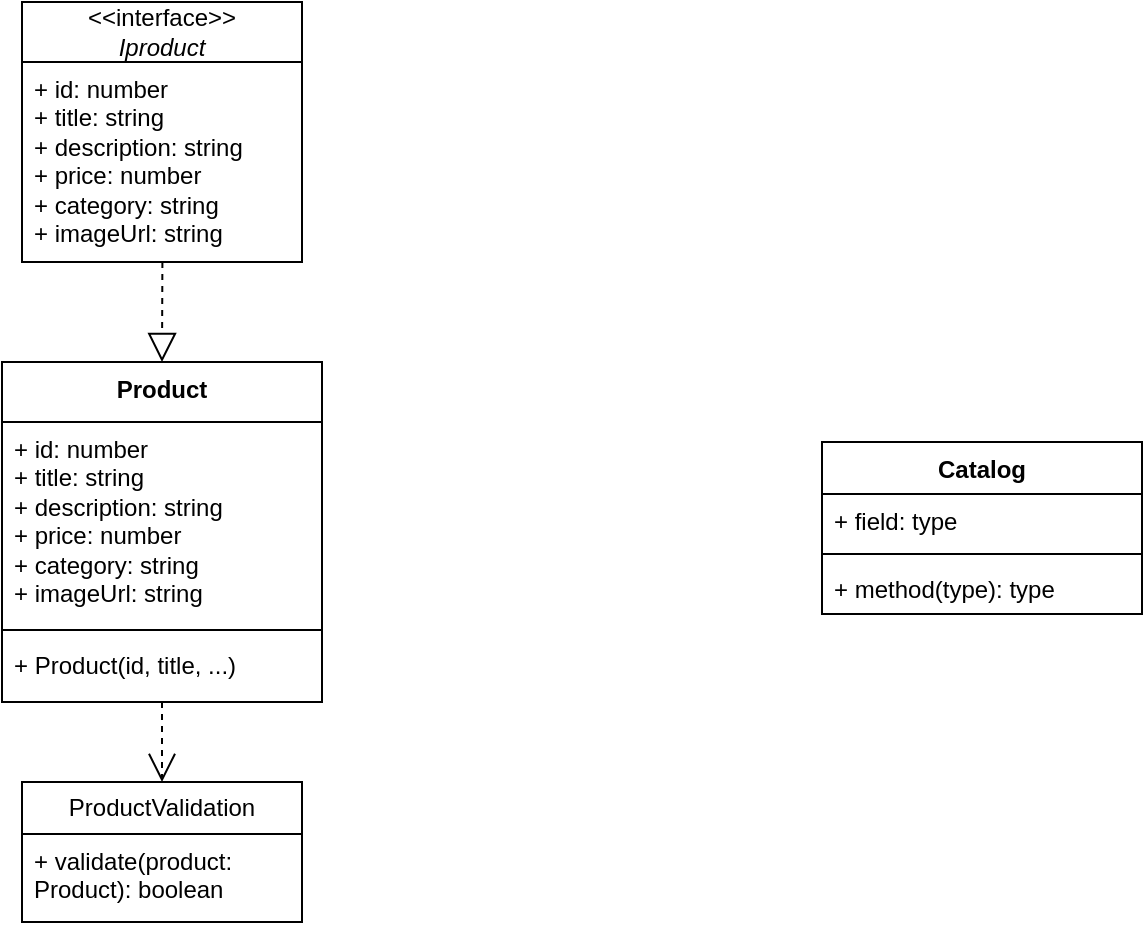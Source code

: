 <mxfile version="26.1.1">
  <diagram id="C5RBs43oDa-KdzZeNtuy" name="Page-1">
    <mxGraphModel dx="1252" dy="694" grid="1" gridSize="10" guides="1" tooltips="1" connect="1" arrows="1" fold="1" page="1" pageScale="1" pageWidth="827" pageHeight="1169" math="0" shadow="0">
      <root>
        <mxCell id="WIyWlLk6GJQsqaUBKTNV-0" />
        <mxCell id="WIyWlLk6GJQsqaUBKTNV-1" parent="WIyWlLk6GJQsqaUBKTNV-0" />
        <mxCell id="tQFKS00_oduW0Jc1y8v0-0" value="Product" style="swimlane;fontStyle=1;align=center;verticalAlign=top;childLayout=stackLayout;horizontal=1;startSize=30;horizontalStack=0;resizeParent=1;resizeParentMax=0;resizeLast=0;collapsible=1;marginBottom=0;whiteSpace=wrap;html=1;" parent="WIyWlLk6GJQsqaUBKTNV-1" vertex="1">
          <mxGeometry x="40" y="190" width="160" height="170" as="geometry" />
        </mxCell>
        <mxCell id="tQFKS00_oduW0Jc1y8v0-1" value="+ id: number&lt;div&gt;+ title: string&lt;/div&gt;&lt;div&gt;+ description: string&lt;/div&gt;&lt;div&gt;+ price: number&lt;/div&gt;&lt;div&gt;+ category: string&lt;/div&gt;&lt;div&gt;+ imageUrl: string&lt;/div&gt;" style="text;strokeColor=none;fillColor=none;align=left;verticalAlign=top;spacingLeft=4;spacingRight=4;overflow=hidden;rotatable=0;points=[[0,0.5],[1,0.5]];portConstraint=eastwest;whiteSpace=wrap;html=1;" parent="tQFKS00_oduW0Jc1y8v0-0" vertex="1">
          <mxGeometry y="30" width="160" height="100" as="geometry" />
        </mxCell>
        <mxCell id="tQFKS00_oduW0Jc1y8v0-2" value="" style="line;strokeWidth=1;fillColor=none;align=left;verticalAlign=middle;spacingTop=-1;spacingLeft=3;spacingRight=3;rotatable=0;labelPosition=right;points=[];portConstraint=eastwest;strokeColor=inherit;" parent="tQFKS00_oduW0Jc1y8v0-0" vertex="1">
          <mxGeometry y="130" width="160" height="8" as="geometry" />
        </mxCell>
        <mxCell id="tQFKS00_oduW0Jc1y8v0-3" value="+ Product(id, title, ...)" style="text;strokeColor=none;fillColor=none;align=left;verticalAlign=top;spacingLeft=4;spacingRight=4;overflow=hidden;rotatable=0;points=[[0,0.5],[1,0.5]];portConstraint=eastwest;whiteSpace=wrap;html=1;" parent="tQFKS00_oduW0Jc1y8v0-0" vertex="1">
          <mxGeometry y="138" width="160" height="32" as="geometry" />
        </mxCell>
        <mxCell id="9Usvq4WekDY3tyAzM1Kp-8" value="ProductValidation" style="swimlane;fontStyle=0;childLayout=stackLayout;horizontal=1;startSize=26;fillColor=none;horizontalStack=0;resizeParent=1;resizeParentMax=0;resizeLast=0;collapsible=1;marginBottom=0;whiteSpace=wrap;html=1;" parent="WIyWlLk6GJQsqaUBKTNV-1" vertex="1">
          <mxGeometry x="50" y="400" width="140" height="70" as="geometry" />
        </mxCell>
        <mxCell id="9Usvq4WekDY3tyAzM1Kp-9" value="+ validate(product: Product): boolean&lt;div&gt;&lt;br&gt;&lt;/div&gt;" style="text;strokeColor=none;fillColor=none;align=left;verticalAlign=top;spacingLeft=4;spacingRight=4;overflow=hidden;rotatable=0;points=[[0,0.5],[1,0.5]];portConstraint=eastwest;whiteSpace=wrap;html=1;" parent="9Usvq4WekDY3tyAzM1Kp-8" vertex="1">
          <mxGeometry y="26" width="140" height="44" as="geometry" />
        </mxCell>
        <mxCell id="NhRFQMFeouwAoO4pWgkO-2" value="&amp;lt;&amp;lt;interface&amp;gt;&amp;gt;&lt;div&gt;&lt;i&gt;Iproduct&lt;/i&gt;&lt;/div&gt;" style="swimlane;fontStyle=0;childLayout=stackLayout;horizontal=1;startSize=30;fillColor=none;horizontalStack=0;resizeParent=1;resizeParentMax=0;resizeLast=0;collapsible=1;marginBottom=0;whiteSpace=wrap;html=1;" vertex="1" parent="WIyWlLk6GJQsqaUBKTNV-1">
          <mxGeometry x="50" y="10" width="140" height="130" as="geometry" />
        </mxCell>
        <mxCell id="NhRFQMFeouwAoO4pWgkO-3" value="+ id: number&lt;div&gt;+ title: string&lt;/div&gt;&lt;div&gt;+ description: string&lt;/div&gt;&lt;div&gt;+ price: number&lt;/div&gt;&lt;div&gt;+ category: string&lt;/div&gt;&lt;div&gt;+ imageUrl: string&lt;/div&gt;" style="text;strokeColor=none;fillColor=none;align=left;verticalAlign=top;spacingLeft=4;spacingRight=4;overflow=hidden;rotatable=0;points=[[0,0.5],[1,0.5]];portConstraint=eastwest;whiteSpace=wrap;html=1;" vertex="1" parent="NhRFQMFeouwAoO4pWgkO-2">
          <mxGeometry y="30" width="140" height="100" as="geometry" />
        </mxCell>
        <mxCell id="NhRFQMFeouwAoO4pWgkO-9" value="" style="endArrow=block;dashed=1;endFill=0;endSize=12;html=1;rounded=0;exitX=0.443;exitY=0.016;exitDx=0;exitDy=0;exitPerimeter=0;entryX=0.5;entryY=0;entryDx=0;entryDy=0;" edge="1" parent="WIyWlLk6GJQsqaUBKTNV-1" target="tQFKS00_oduW0Jc1y8v0-0">
          <mxGeometry width="160" relative="1" as="geometry">
            <mxPoint x="120.2" y="140.0" as="sourcePoint" />
            <mxPoint x="120" y="180" as="targetPoint" />
            <Array as="points" />
          </mxGeometry>
        </mxCell>
        <mxCell id="9Usvq4WekDY3tyAzM1Kp-12" value="" style="endArrow=open;endSize=12;dashed=1;html=1;rounded=0;entryX=0.5;entryY=0;entryDx=0;entryDy=0;" parent="WIyWlLk6GJQsqaUBKTNV-1" target="9Usvq4WekDY3tyAzM1Kp-8" edge="1">
          <mxGeometry width="160" relative="1" as="geometry">
            <mxPoint x="120" y="360" as="sourcePoint" />
            <mxPoint x="160" y="390" as="targetPoint" />
            <Array as="points">
              <mxPoint x="120" y="390" />
            </Array>
          </mxGeometry>
        </mxCell>
        <mxCell id="NhRFQMFeouwAoO4pWgkO-10" value="Catalog" style="swimlane;fontStyle=1;align=center;verticalAlign=top;childLayout=stackLayout;horizontal=1;startSize=26;horizontalStack=0;resizeParent=1;resizeParentMax=0;resizeLast=0;collapsible=1;marginBottom=0;whiteSpace=wrap;html=1;" vertex="1" parent="WIyWlLk6GJQsqaUBKTNV-1">
          <mxGeometry x="450" y="230" width="160" height="86" as="geometry" />
        </mxCell>
        <mxCell id="NhRFQMFeouwAoO4pWgkO-11" value="+ field: type" style="text;strokeColor=none;fillColor=none;align=left;verticalAlign=top;spacingLeft=4;spacingRight=4;overflow=hidden;rotatable=0;points=[[0,0.5],[1,0.5]];portConstraint=eastwest;whiteSpace=wrap;html=1;" vertex="1" parent="NhRFQMFeouwAoO4pWgkO-10">
          <mxGeometry y="26" width="160" height="26" as="geometry" />
        </mxCell>
        <mxCell id="NhRFQMFeouwAoO4pWgkO-12" value="" style="line;strokeWidth=1;fillColor=none;align=left;verticalAlign=middle;spacingTop=-1;spacingLeft=3;spacingRight=3;rotatable=0;labelPosition=right;points=[];portConstraint=eastwest;strokeColor=inherit;" vertex="1" parent="NhRFQMFeouwAoO4pWgkO-10">
          <mxGeometry y="52" width="160" height="8" as="geometry" />
        </mxCell>
        <mxCell id="NhRFQMFeouwAoO4pWgkO-13" value="+ method(type): type" style="text;strokeColor=none;fillColor=none;align=left;verticalAlign=top;spacingLeft=4;spacingRight=4;overflow=hidden;rotatable=0;points=[[0,0.5],[1,0.5]];portConstraint=eastwest;whiteSpace=wrap;html=1;" vertex="1" parent="NhRFQMFeouwAoO4pWgkO-10">
          <mxGeometry y="60" width="160" height="26" as="geometry" />
        </mxCell>
      </root>
    </mxGraphModel>
  </diagram>
</mxfile>

